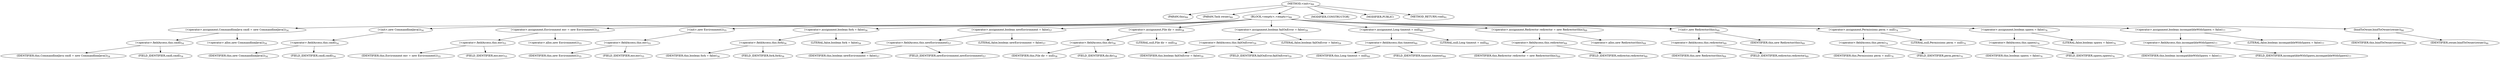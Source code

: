 digraph "&lt;init&gt;" {  
"320" [label = <(METHOD,&lt;init&gt;)<SUB>89</SUB>> ]
"4" [label = <(PARAM,this)<SUB>89</SUB>> ]
"321" [label = <(PARAM,Task owner)<SUB>89</SUB>> ]
"322" [label = <(BLOCK,&lt;empty&gt;,&lt;empty&gt;)<SUB>89</SUB>> ]
"323" [label = <(&lt;operator&gt;.assignment,CommandlineJava cmdl = new CommandlineJava())<SUB>54</SUB>> ]
"324" [label = <(&lt;operator&gt;.fieldAccess,this.cmdl)<SUB>54</SUB>> ]
"325" [label = <(IDENTIFIER,this,CommandlineJava cmdl = new CommandlineJava())<SUB>54</SUB>> ]
"326" [label = <(FIELD_IDENTIFIER,cmdl,cmdl)<SUB>54</SUB>> ]
"327" [label = <(&lt;operator&gt;.alloc,new CommandlineJava())<SUB>54</SUB>> ]
"328" [label = <(&lt;init&gt;,new CommandlineJava())<SUB>54</SUB>> ]
"329" [label = <(&lt;operator&gt;.fieldAccess,this.cmdl)<SUB>54</SUB>> ]
"330" [label = <(IDENTIFIER,this,new CommandlineJava())<SUB>54</SUB>> ]
"331" [label = <(FIELD_IDENTIFIER,cmdl,cmdl)<SUB>54</SUB>> ]
"332" [label = <(&lt;operator&gt;.assignment,Environment env = new Environment())<SUB>55</SUB>> ]
"333" [label = <(&lt;operator&gt;.fieldAccess,this.env)<SUB>55</SUB>> ]
"334" [label = <(IDENTIFIER,this,Environment env = new Environment())<SUB>55</SUB>> ]
"335" [label = <(FIELD_IDENTIFIER,env,env)<SUB>55</SUB>> ]
"336" [label = <(&lt;operator&gt;.alloc,new Environment())<SUB>55</SUB>> ]
"337" [label = <(&lt;init&gt;,new Environment())<SUB>55</SUB>> ]
"338" [label = <(&lt;operator&gt;.fieldAccess,this.env)<SUB>55</SUB>> ]
"339" [label = <(IDENTIFIER,this,new Environment())<SUB>55</SUB>> ]
"340" [label = <(FIELD_IDENTIFIER,env,env)<SUB>55</SUB>> ]
"341" [label = <(&lt;operator&gt;.assignment,boolean fork = false)<SUB>56</SUB>> ]
"342" [label = <(&lt;operator&gt;.fieldAccess,this.fork)<SUB>56</SUB>> ]
"343" [label = <(IDENTIFIER,this,boolean fork = false)<SUB>56</SUB>> ]
"344" [label = <(FIELD_IDENTIFIER,fork,fork)<SUB>56</SUB>> ]
"345" [label = <(LITERAL,false,boolean fork = false)<SUB>56</SUB>> ]
"346" [label = <(&lt;operator&gt;.assignment,boolean newEnvironment = false)<SUB>57</SUB>> ]
"347" [label = <(&lt;operator&gt;.fieldAccess,this.newEnvironment)<SUB>57</SUB>> ]
"348" [label = <(IDENTIFIER,this,boolean newEnvironment = false)<SUB>57</SUB>> ]
"349" [label = <(FIELD_IDENTIFIER,newEnvironment,newEnvironment)<SUB>57</SUB>> ]
"350" [label = <(LITERAL,false,boolean newEnvironment = false)<SUB>57</SUB>> ]
"351" [label = <(&lt;operator&gt;.assignment,File dir = null)<SUB>58</SUB>> ]
"352" [label = <(&lt;operator&gt;.fieldAccess,this.dir)<SUB>58</SUB>> ]
"353" [label = <(IDENTIFIER,this,File dir = null)<SUB>58</SUB>> ]
"354" [label = <(FIELD_IDENTIFIER,dir,dir)<SUB>58</SUB>> ]
"355" [label = <(LITERAL,null,File dir = null)<SUB>58</SUB>> ]
"356" [label = <(&lt;operator&gt;.assignment,boolean failOnError = false)<SUB>59</SUB>> ]
"357" [label = <(&lt;operator&gt;.fieldAccess,this.failOnError)<SUB>59</SUB>> ]
"358" [label = <(IDENTIFIER,this,boolean failOnError = false)<SUB>59</SUB>> ]
"359" [label = <(FIELD_IDENTIFIER,failOnError,failOnError)<SUB>59</SUB>> ]
"360" [label = <(LITERAL,false,boolean failOnError = false)<SUB>59</SUB>> ]
"361" [label = <(&lt;operator&gt;.assignment,Long timeout = null)<SUB>60</SUB>> ]
"362" [label = <(&lt;operator&gt;.fieldAccess,this.timeout)<SUB>60</SUB>> ]
"363" [label = <(IDENTIFIER,this,Long timeout = null)<SUB>60</SUB>> ]
"364" [label = <(FIELD_IDENTIFIER,timeout,timeout)<SUB>60</SUB>> ]
"365" [label = <(LITERAL,null,Long timeout = null)<SUB>60</SUB>> ]
"366" [label = <(&lt;operator&gt;.assignment,Redirector redirector = new Redirector(this))<SUB>69</SUB>> ]
"367" [label = <(&lt;operator&gt;.fieldAccess,this.redirector)<SUB>69</SUB>> ]
"368" [label = <(IDENTIFIER,this,Redirector redirector = new Redirector(this))<SUB>69</SUB>> ]
"369" [label = <(FIELD_IDENTIFIER,redirector,redirector)<SUB>69</SUB>> ]
"370" [label = <(&lt;operator&gt;.alloc,new Redirector(this))<SUB>69</SUB>> ]
"371" [label = <(&lt;init&gt;,new Redirector(this))<SUB>69</SUB>> ]
"372" [label = <(&lt;operator&gt;.fieldAccess,this.redirector)<SUB>69</SUB>> ]
"373" [label = <(IDENTIFIER,this,new Redirector(this))<SUB>69</SUB>> ]
"374" [label = <(FIELD_IDENTIFIER,redirector,redirector)<SUB>69</SUB>> ]
"375" [label = <(IDENTIFIER,this,new Redirector(this))<SUB>69</SUB>> ]
"376" [label = <(&lt;operator&gt;.assignment,Permissions perm = null)<SUB>74</SUB>> ]
"377" [label = <(&lt;operator&gt;.fieldAccess,this.perm)<SUB>74</SUB>> ]
"378" [label = <(IDENTIFIER,this,Permissions perm = null)<SUB>74</SUB>> ]
"379" [label = <(FIELD_IDENTIFIER,perm,perm)<SUB>74</SUB>> ]
"380" [label = <(LITERAL,null,Permissions perm = null)<SUB>74</SUB>> ]
"381" [label = <(&lt;operator&gt;.assignment,boolean spawn = false)<SUB>76</SUB>> ]
"382" [label = <(&lt;operator&gt;.fieldAccess,this.spawn)<SUB>76</SUB>> ]
"383" [label = <(IDENTIFIER,this,boolean spawn = false)<SUB>76</SUB>> ]
"384" [label = <(FIELD_IDENTIFIER,spawn,spawn)<SUB>76</SUB>> ]
"385" [label = <(LITERAL,false,boolean spawn = false)<SUB>76</SUB>> ]
"386" [label = <(&lt;operator&gt;.assignment,boolean incompatibleWithSpawn = false)<SUB>77</SUB>> ]
"387" [label = <(&lt;operator&gt;.fieldAccess,this.incompatibleWithSpawn)<SUB>77</SUB>> ]
"388" [label = <(IDENTIFIER,this,boolean incompatibleWithSpawn = false)<SUB>77</SUB>> ]
"389" [label = <(FIELD_IDENTIFIER,incompatibleWithSpawn,incompatibleWithSpawn)<SUB>77</SUB>> ]
"390" [label = <(LITERAL,false,boolean incompatibleWithSpawn = false)<SUB>77</SUB>> ]
"391" [label = <(bindToOwner,bindToOwner(owner))<SUB>90</SUB>> ]
"3" [label = <(IDENTIFIER,this,bindToOwner(owner))<SUB>90</SUB>> ]
"392" [label = <(IDENTIFIER,owner,bindToOwner(owner))<SUB>90</SUB>> ]
"393" [label = <(MODIFIER,CONSTRUCTOR)> ]
"394" [label = <(MODIFIER,PUBLIC)> ]
"395" [label = <(METHOD_RETURN,void)<SUB>91</SUB>> ]
  "320" -> "4" 
  "320" -> "321" 
  "320" -> "322" 
  "320" -> "393" 
  "320" -> "394" 
  "320" -> "395" 
  "322" -> "323" 
  "322" -> "328" 
  "322" -> "332" 
  "322" -> "337" 
  "322" -> "341" 
  "322" -> "346" 
  "322" -> "351" 
  "322" -> "356" 
  "322" -> "361" 
  "322" -> "366" 
  "322" -> "371" 
  "322" -> "376" 
  "322" -> "381" 
  "322" -> "386" 
  "322" -> "391" 
  "323" -> "324" 
  "323" -> "327" 
  "324" -> "325" 
  "324" -> "326" 
  "328" -> "329" 
  "329" -> "330" 
  "329" -> "331" 
  "332" -> "333" 
  "332" -> "336" 
  "333" -> "334" 
  "333" -> "335" 
  "337" -> "338" 
  "338" -> "339" 
  "338" -> "340" 
  "341" -> "342" 
  "341" -> "345" 
  "342" -> "343" 
  "342" -> "344" 
  "346" -> "347" 
  "346" -> "350" 
  "347" -> "348" 
  "347" -> "349" 
  "351" -> "352" 
  "351" -> "355" 
  "352" -> "353" 
  "352" -> "354" 
  "356" -> "357" 
  "356" -> "360" 
  "357" -> "358" 
  "357" -> "359" 
  "361" -> "362" 
  "361" -> "365" 
  "362" -> "363" 
  "362" -> "364" 
  "366" -> "367" 
  "366" -> "370" 
  "367" -> "368" 
  "367" -> "369" 
  "371" -> "372" 
  "371" -> "375" 
  "372" -> "373" 
  "372" -> "374" 
  "376" -> "377" 
  "376" -> "380" 
  "377" -> "378" 
  "377" -> "379" 
  "381" -> "382" 
  "381" -> "385" 
  "382" -> "383" 
  "382" -> "384" 
  "386" -> "387" 
  "386" -> "390" 
  "387" -> "388" 
  "387" -> "389" 
  "391" -> "3" 
  "391" -> "392" 
}
